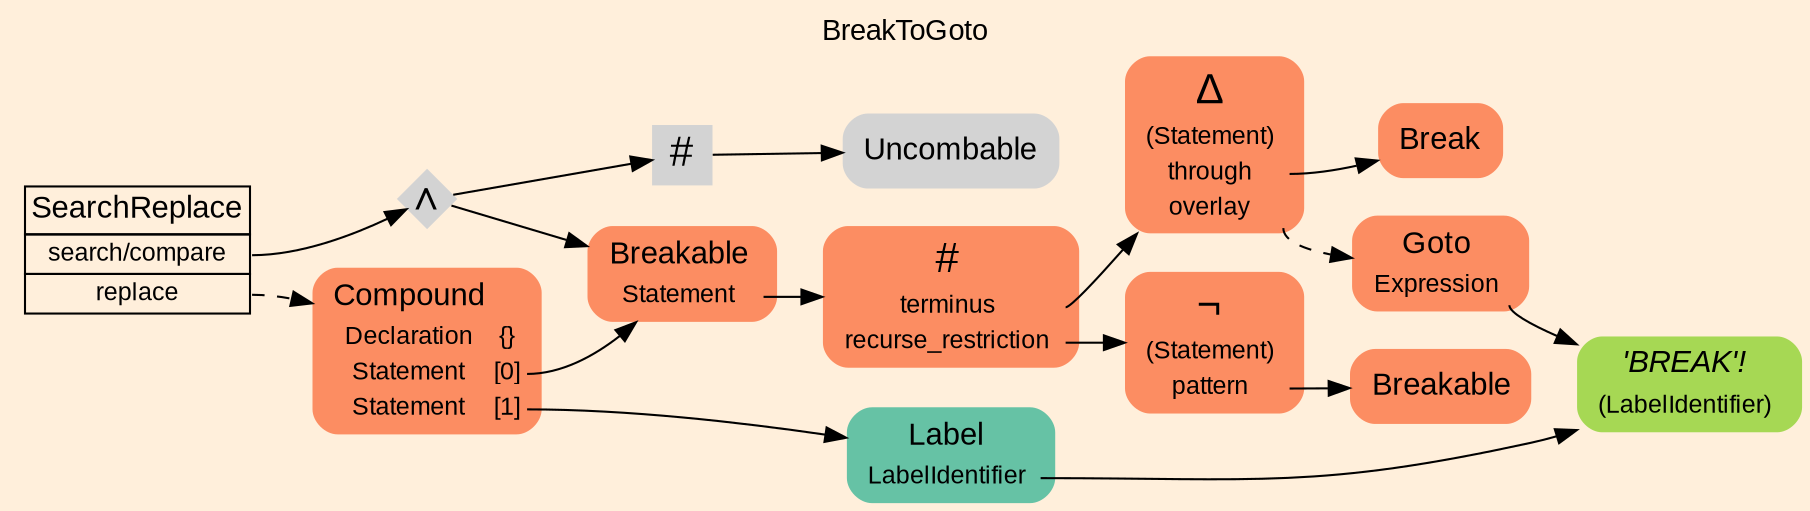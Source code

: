 digraph "BreakToGoto" {
label = "BreakToGoto"
labelloc = t
graph [
    rankdir = "LR"
    ranksep = 0.3
    bgcolor = antiquewhite1
    color = black
    fontcolor = black
    fontname = "Arial"
];
node [
    fontname = "Arial"
];
edge [
    fontname = "Arial"
];

// -------------------- transformation figure --------------------
// -------- block CR#B-651 ----------
"CR#B-651" [
    fillcolor = antiquewhite1
    fontsize = "12"
    fontcolor = grey40
    shape = "plaintext"
    label = <<TABLE BORDER="0" CELLBORDER="1" CELLSPACING="0">
     <TR><TD><FONT COLOR="black" POINT-SIZE="15">SearchReplace</FONT></TD></TR>
     <TR><TD PORT="port0"><FONT COLOR="black" POINT-SIZE="12">search/compare</FONT></TD></TR>
     <TR><TD PORT="port1"><FONT COLOR="black" POINT-SIZE="12">replace</FONT></TD></TR>
    </TABLE>>
    style = "filled"
    color = black
];

// -------- block #B-648 ----------
"#B-648" [
    fontsize = "12"
    fontcolor = grey40
    shape = "diamond"
    label = <<FONT COLOR="black" POINT-SIZE="20">∧</FONT>>
    style = "filled"
    penwidth = 0.0
    fixedsize = true
    width = 0.4
    height = 0.4
];

// -------- block #B-638 ----------
"#B-638" [
    fillcolor = "/set28/2"
    fontsize = "12"
    fontcolor = grey40
    shape = "plaintext"
    label = <<TABLE BORDER="0" CELLBORDER="0" CELLSPACING="0">
     <TR><TD><FONT COLOR="black" POINT-SIZE="15">Breakable</FONT></TD></TR>
     <TR><TD><FONT COLOR="black" POINT-SIZE="12">Statement</FONT></TD><TD PORT="port0"></TD></TR>
    </TABLE>>
    style = "rounded,filled"
];

// -------- block #B-640 ----------
"#B-640" [
    fillcolor = "/set28/2"
    fontsize = "12"
    fontcolor = grey40
    shape = "plaintext"
    label = <<TABLE BORDER="0" CELLBORDER="0" CELLSPACING="0">
     <TR><TD><FONT COLOR="black" POINT-SIZE="20">#</FONT></TD></TR>
     <TR><TD><FONT COLOR="black" POINT-SIZE="12">terminus</FONT></TD><TD PORT="port0"></TD></TR>
     <TR><TD><FONT COLOR="black" POINT-SIZE="12">recurse_restriction</FONT></TD><TD PORT="port1"></TD></TR>
    </TABLE>>
    style = "rounded,filled"
];

// -------- block #B-641 ----------
"#B-641" [
    fillcolor = "/set28/2"
    fontsize = "12"
    fontcolor = grey40
    shape = "plaintext"
    label = <<TABLE BORDER="0" CELLBORDER="0" CELLSPACING="0">
     <TR><TD><FONT COLOR="black" POINT-SIZE="20">Δ</FONT></TD></TR>
     <TR><TD><FONT COLOR="black" POINT-SIZE="12">(Statement)</FONT></TD><TD PORT="port0"></TD></TR>
     <TR><TD><FONT COLOR="black" POINT-SIZE="12">through</FONT></TD><TD PORT="port1"></TD></TR>
     <TR><TD><FONT COLOR="black" POINT-SIZE="12">overlay</FONT></TD><TD PORT="port2"></TD></TR>
    </TABLE>>
    style = "rounded,filled"
];

// -------- block #B-643 ----------
"#B-643" [
    fillcolor = "/set28/2"
    fontsize = "12"
    fontcolor = grey40
    shape = "plaintext"
    label = <<TABLE BORDER="0" CELLBORDER="0" CELLSPACING="0">
     <TR><TD><FONT COLOR="black" POINT-SIZE="15">Break</FONT></TD></TR>
    </TABLE>>
    style = "rounded,filled"
];

// -------- block #B-644 ----------
"#B-644" [
    fillcolor = "/set28/2"
    fontsize = "12"
    fontcolor = grey40
    shape = "plaintext"
    label = <<TABLE BORDER="0" CELLBORDER="0" CELLSPACING="0">
     <TR><TD><FONT COLOR="black" POINT-SIZE="15">Goto</FONT></TD></TR>
     <TR><TD><FONT COLOR="black" POINT-SIZE="12">Expression</FONT></TD><TD PORT="port0"></TD></TR>
    </TABLE>>
    style = "rounded,filled"
];

// -------- block #B-645 ----------
"#B-645" [
    fillcolor = "/set28/5"
    fontsize = "12"
    fontcolor = grey40
    shape = "plaintext"
    label = <<TABLE BORDER="0" CELLBORDER="0" CELLSPACING="0">
     <TR><TD><FONT COLOR="black" POINT-SIZE="15"><I>'BREAK'!</I></FONT></TD></TR>
     <TR><TD><FONT COLOR="black" POINT-SIZE="12">(LabelIdentifier)</FONT></TD><TD PORT="port0"></TD></TR>
    </TABLE>>
    style = "rounded,filled"
];

// -------- block #B-642 ----------
"#B-642" [
    fillcolor = "/set28/2"
    fontsize = "12"
    fontcolor = grey40
    shape = "plaintext"
    label = <<TABLE BORDER="0" CELLBORDER="0" CELLSPACING="0">
     <TR><TD><FONT COLOR="black" POINT-SIZE="20">¬</FONT></TD></TR>
     <TR><TD><FONT COLOR="black" POINT-SIZE="12">(Statement)</FONT></TD><TD PORT="port0"></TD></TR>
     <TR><TD><FONT COLOR="black" POINT-SIZE="12">pattern</FONT></TD><TD PORT="port1"></TD></TR>
    </TABLE>>
    style = "rounded,filled"
];

// -------- block #B-639 ----------
"#B-639" [
    fillcolor = "/set28/2"
    fontsize = "12"
    fontcolor = grey40
    shape = "plaintext"
    label = <<TABLE BORDER="0" CELLBORDER="0" CELLSPACING="0">
     <TR><TD><FONT COLOR="black" POINT-SIZE="15">Breakable</FONT></TD></TR>
    </TABLE>>
    style = "rounded,filled"
];

// -------- block #B-649 ----------
"#B-649" [
    fontsize = "12"
    fontcolor = grey40
    shape = "square"
    label = <<FONT COLOR="black" POINT-SIZE="20">#</FONT>>
    style = "filled"
    penwidth = 0.0
    fixedsize = true
    width = 0.4
    height = 0.4
];

// -------- block #B-650 ----------
"#B-650" [
    fontsize = "12"
    fontcolor = grey40
    shape = "plaintext"
    label = <<TABLE BORDER="0" CELLBORDER="0" CELLSPACING="0">
     <TR><TD><FONT COLOR="black" POINT-SIZE="15">Uncombable</FONT></TD></TR>
    </TABLE>>
    style = "rounded,filled"
];

// -------- block #B-647 ----------
"#B-647" [
    fillcolor = "/set28/2"
    fontsize = "12"
    fontcolor = grey40
    shape = "plaintext"
    label = <<TABLE BORDER="0" CELLBORDER="0" CELLSPACING="0">
     <TR><TD><FONT COLOR="black" POINT-SIZE="15">Compound</FONT></TD></TR>
     <TR><TD><FONT COLOR="black" POINT-SIZE="12">Declaration</FONT></TD><TD PORT="port0"><FONT COLOR="black" POINT-SIZE="12">{}</FONT></TD></TR>
     <TR><TD><FONT COLOR="black" POINT-SIZE="12">Statement</FONT></TD><TD PORT="port1"><FONT COLOR="black" POINT-SIZE="12">[0]</FONT></TD></TR>
     <TR><TD><FONT COLOR="black" POINT-SIZE="12">Statement</FONT></TD><TD PORT="port2"><FONT COLOR="black" POINT-SIZE="12">[1]</FONT></TD></TR>
    </TABLE>>
    style = "rounded,filled"
];

// -------- block #B-646 ----------
"#B-646" [
    fillcolor = "/set28/1"
    fontsize = "12"
    fontcolor = grey40
    shape = "plaintext"
    label = <<TABLE BORDER="0" CELLBORDER="0" CELLSPACING="0">
     <TR><TD><FONT COLOR="black" POINT-SIZE="15">Label</FONT></TD></TR>
     <TR><TD><FONT COLOR="black" POINT-SIZE="12">LabelIdentifier</FONT></TD><TD PORT="port0"></TD></TR>
    </TABLE>>
    style = "rounded,filled"
];

"CR#B-651":port0 -> "#B-648" [
    color = black
    fontcolor = black
];

"CR#B-651":port1 -> "#B-647" [
    style="dashed"
    color = black
    fontcolor = black
];

"#B-648" -> "#B-638" [
    color = black
    fontcolor = black
];

"#B-648" -> "#B-649" [
    color = black
    fontcolor = black
];

"#B-638":port0 -> "#B-640" [
    color = black
    fontcolor = black
];

"#B-640":port0 -> "#B-641" [
    color = black
    fontcolor = black
];

"#B-640":port1 -> "#B-642" [
    color = black
    fontcolor = black
];

"#B-641":port1 -> "#B-643" [
    color = black
    fontcolor = black
];

"#B-641":port2 -> "#B-644" [
    style="dashed"
    color = black
    fontcolor = black
];

"#B-644":port0 -> "#B-645" [
    color = black
    fontcolor = black
];

"#B-642":port1 -> "#B-639" [
    color = black
    fontcolor = black
];

"#B-649" -> "#B-650" [
    color = black
    fontcolor = black
];

"#B-647":port1 -> "#B-638" [
    color = black
    fontcolor = black
];

"#B-647":port2 -> "#B-646" [
    color = black
    fontcolor = black
];

"#B-646":port0 -> "#B-645" [
    color = black
    fontcolor = black
];


}
